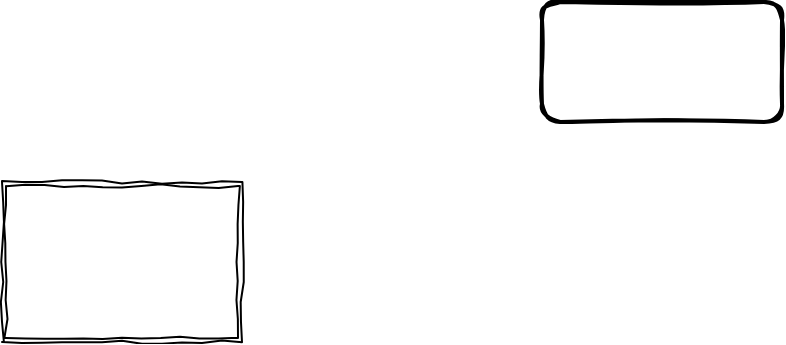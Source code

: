 <mxfile version="13.9.9" type="github">
  <diagram id="T3l0pvws1jYalMxPNNTW" name="Page-1">
    <mxGraphModel dx="888" dy="574" grid="1" gridSize="10" guides="1" tooltips="1" connect="1" arrows="1" fold="1" page="1" pageScale="1" pageWidth="827" pageHeight="1169" math="0" shadow="0">
      <root>
        <mxCell id="0" />
        <mxCell id="1" parent="0" />
        <mxCell id="5BXS_DCnHMaqln5NutIT-1" value="" style="rounded=1;whiteSpace=wrap;html=1;strokeWidth=2;fillWeight=4;hachureGap=8;hachureAngle=45;sketch=1;resizable=1;rotatable=1;" vertex="1" parent="1">
          <mxGeometry x="350" y="270" width="120" height="60" as="geometry" />
        </mxCell>
        <mxCell id="5BXS_DCnHMaqln5NutIT-2" value="" style="shape=ext;double=1;rounded=0;whiteSpace=wrap;html=1;strokeColor=#000000;fillColor=#ffffff;comic=1;" vertex="1" parent="1">
          <mxGeometry x="80" y="360" width="120" height="80" as="geometry" />
        </mxCell>
      </root>
    </mxGraphModel>
  </diagram>
</mxfile>
